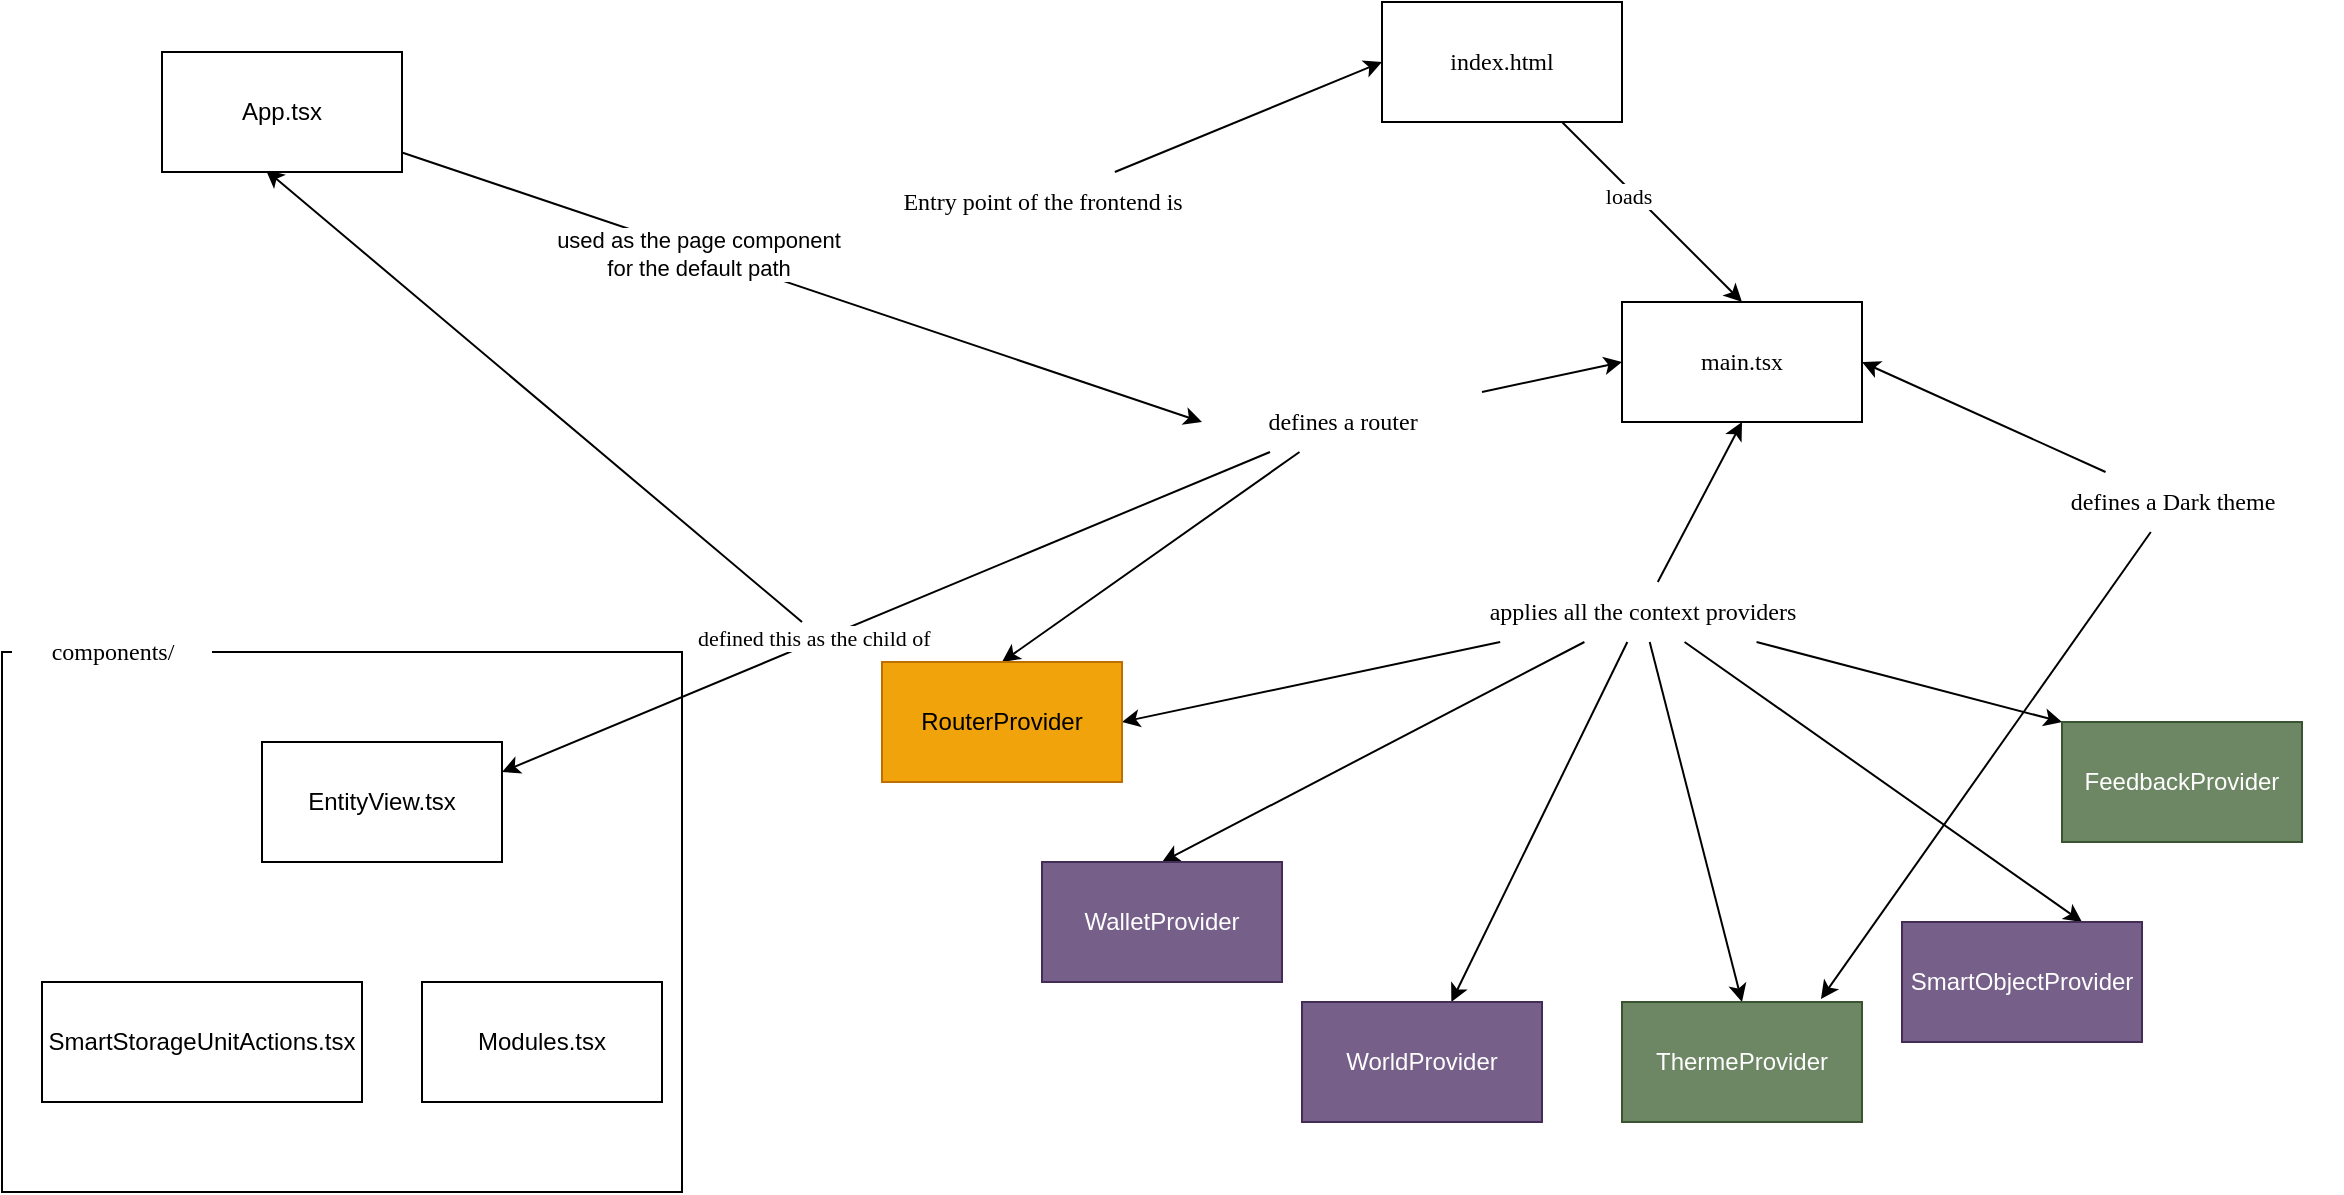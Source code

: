 <mxfile>
    <diagram id="rR5aMVqmrlk-6dKyABAz" name="Page-1">
        <mxGraphModel dx="1462" dy="467" grid="1" gridSize="10" guides="1" tooltips="1" connect="1" arrows="1" fold="1" page="1" pageScale="1" pageWidth="850" pageHeight="1100" math="0" shadow="0">
            <root>
                <mxCell id="0"/>
                <mxCell id="1" parent="0"/>
                <mxCell id="41" value="" style="group" parent="1" vertex="1" connectable="0">
                    <mxGeometry x="-410" y="310" width="340" height="285" as="geometry"/>
                </mxCell>
                <mxCell id="39" value="" style="whiteSpace=wrap;html=1;" parent="41" vertex="1">
                    <mxGeometry y="15" width="340" height="270" as="geometry"/>
                </mxCell>
                <mxCell id="40" value="components/" style="text;html=1;align=center;verticalAlign=middle;resizable=0;points=[];autosize=1;strokeColor=none;fillColor=default;fontFamily=Lucida Console;" parent="41" vertex="1">
                    <mxGeometry x="5" width="100" height="30" as="geometry"/>
                </mxCell>
                <mxCell id="35" value="EntityView.tsx" style="whiteSpace=wrap;html=1;" parent="41" vertex="1">
                    <mxGeometry x="130" y="60" width="120" height="60" as="geometry"/>
                </mxCell>
                <mxCell id="36" value="SmartStorageUnitActions.tsx" style="whiteSpace=wrap;html=1;" parent="41" vertex="1">
                    <mxGeometry x="20" y="180" width="160" height="60" as="geometry"/>
                </mxCell>
                <mxCell id="37" value="Modules.tsx" style="whiteSpace=wrap;html=1;" parent="41" vertex="1">
                    <mxGeometry x="210" y="180" width="120" height="60" as="geometry"/>
                </mxCell>
                <mxCell id="4" style="edgeStyle=none;html=1;entryX=0;entryY=0.5;entryDx=0;entryDy=0;fontFamily=Lucida Console;" parent="1" source="2" target="3" edge="1">
                    <mxGeometry relative="1" as="geometry"/>
                </mxCell>
                <mxCell id="2" value="&lt;font face=&quot;Lucida Console&quot;&gt;Entry point of the frontend is&lt;/font&gt;" style="text;html=1;align=center;verticalAlign=middle;resizable=0;points=[];autosize=1;strokeColor=none;fillColor=none;" parent="1" vertex="1">
                    <mxGeometry x="-10" y="85" width="240" height="30" as="geometry"/>
                </mxCell>
                <mxCell id="6" style="edgeStyle=none;html=1;fontFamily=Lucida Console;entryX=0.5;entryY=0;entryDx=0;entryDy=0;" parent="1" source="3" target="5" edge="1">
                    <mxGeometry relative="1" as="geometry">
                        <mxPoint x="440" y="110" as="targetPoint"/>
                    </mxGeometry>
                </mxCell>
                <mxCell id="7" value="loads" style="edgeLabel;html=1;align=center;verticalAlign=middle;resizable=0;points=[];fontFamily=Lucida Console;" parent="6" vertex="1" connectable="0">
                    <mxGeometry x="-0.222" y="-3" relative="1" as="geometry">
                        <mxPoint as="offset"/>
                    </mxGeometry>
                </mxCell>
                <mxCell id="3" value="index.html" style="whiteSpace=wrap;html=1;fontFamily=Lucida Console;" parent="1" vertex="1">
                    <mxGeometry x="280" width="120" height="60" as="geometry"/>
                </mxCell>
                <mxCell id="5" value="main.tsx" style="whiteSpace=wrap;html=1;fontFamily=Lucida Console;" parent="1" vertex="1">
                    <mxGeometry x="400" y="150" width="120" height="60" as="geometry"/>
                </mxCell>
                <mxCell id="9" style="edgeStyle=none;html=1;entryX=0;entryY=0.5;entryDx=0;entryDy=0;fontFamily=Lucida Console;" parent="1" source="8" target="5" edge="1">
                    <mxGeometry relative="1" as="geometry"/>
                </mxCell>
                <mxCell id="31" style="edgeStyle=none;html=1;entryX=0.5;entryY=0;entryDx=0;entryDy=0;" parent="1" source="8" target="29" edge="1">
                    <mxGeometry relative="1" as="geometry"/>
                </mxCell>
                <mxCell id="43" style="edgeStyle=none;html=1;fontFamily=Lucida Console;entryX=1;entryY=0.25;entryDx=0;entryDy=0;" parent="1" source="8" target="35" edge="1">
                    <mxGeometry relative="1" as="geometry">
                        <mxPoint x="140" y="260" as="targetPoint"/>
                    </mxGeometry>
                </mxCell>
                <mxCell id="44" value="defined this as the child of&amp;nbsp;" style="edgeLabel;html=1;align=center;verticalAlign=middle;resizable=0;points=[];fontFamily=Lucida Console;" parent="43" vertex="1" connectable="0">
                    <mxGeometry x="0.177" y="-2" relative="1" as="geometry">
                        <mxPoint as="offset"/>
                    </mxGeometry>
                </mxCell>
                <mxCell id="8" value="defines a router" style="text;html=1;align=center;verticalAlign=middle;resizable=0;points=[];autosize=1;strokeColor=none;fillColor=none;fontFamily=Lucida Console;" parent="1" vertex="1">
                    <mxGeometry x="190" y="195" width="140" height="30" as="geometry"/>
                </mxCell>
                <mxCell id="12" value="" style="edgeStyle=none;html=1;fontFamily=Lucida Console;entryX=0.5;entryY=1;entryDx=0;entryDy=0;" parent="1" source="11" target="5" edge="1">
                    <mxGeometry relative="1" as="geometry"/>
                </mxCell>
                <mxCell id="22" style="edgeStyle=none;html=1;entryX=0.5;entryY=0;entryDx=0;entryDy=0;" parent="1" source="11" target="21" edge="1">
                    <mxGeometry relative="1" as="geometry"/>
                </mxCell>
                <mxCell id="24" style="edgeStyle=none;html=1;" parent="1" source="11" target="23" edge="1">
                    <mxGeometry relative="1" as="geometry"/>
                </mxCell>
                <mxCell id="26" style="edgeStyle=none;html=1;entryX=0.5;entryY=0;entryDx=0;entryDy=0;" parent="1" source="11" target="25" edge="1">
                    <mxGeometry relative="1" as="geometry"/>
                </mxCell>
                <mxCell id="28" style="edgeStyle=none;html=1;entryX=0.75;entryY=0;entryDx=0;entryDy=0;" parent="1" source="11" target="27" edge="1">
                    <mxGeometry relative="1" as="geometry"/>
                </mxCell>
                <mxCell id="30" style="edgeStyle=none;html=1;entryX=1;entryY=0.5;entryDx=0;entryDy=0;" parent="1" source="11" target="29" edge="1">
                    <mxGeometry relative="1" as="geometry"/>
                </mxCell>
                <mxCell id="33" style="edgeStyle=none;html=1;entryX=0;entryY=0;entryDx=0;entryDy=0;" parent="1" source="11" target="32" edge="1">
                    <mxGeometry relative="1" as="geometry"/>
                </mxCell>
                <mxCell id="11" value="applies all the context providers" style="text;html=1;align=center;verticalAlign=middle;resizable=0;points=[];autosize=1;strokeColor=none;fillColor=none;fontFamily=Lucida Console;" parent="1" vertex="1">
                    <mxGeometry x="280" y="290" width="260" height="30" as="geometry"/>
                </mxCell>
                <mxCell id="14" style="edgeStyle=none;html=1;entryX=1;entryY=0.5;entryDx=0;entryDy=0;fontFamily=Lucida Console;" parent="1" source="13" target="5" edge="1">
                    <mxGeometry relative="1" as="geometry"/>
                </mxCell>
                <mxCell id="34" style="edgeStyle=none;html=1;entryX=0.829;entryY=-0.025;entryDx=0;entryDy=0;entryPerimeter=0;" parent="1" source="13" target="25" edge="1">
                    <mxGeometry relative="1" as="geometry"/>
                </mxCell>
                <mxCell id="13" value="defines a Dark theme" style="text;html=1;align=center;verticalAlign=middle;resizable=0;points=[];autosize=1;strokeColor=none;fillColor=none;fontFamily=Lucida Console;" parent="1" vertex="1">
                    <mxGeometry x="590" y="235" width="170" height="30" as="geometry"/>
                </mxCell>
                <mxCell id="18" style="edgeStyle=none;html=1;entryX=0;entryY=0.5;entryDx=0;entryDy=0;entryPerimeter=0;" parent="1" source="17" target="8" edge="1">
                    <mxGeometry relative="1" as="geometry"/>
                </mxCell>
                <mxCell id="19" value="used as the page component&lt;br&gt;for the default path" style="edgeLabel;html=1;align=center;verticalAlign=middle;resizable=0;points=[];" parent="18" vertex="1" connectable="0">
                    <mxGeometry x="-0.258" y="-1" relative="1" as="geometry">
                        <mxPoint as="offset"/>
                    </mxGeometry>
                </mxCell>
                <mxCell id="45" style="edgeStyle=none;html=1;fontFamily=Lucida Console;entryX=0.433;entryY=0.983;entryDx=0;entryDy=0;entryPerimeter=0;" parent="1" target="17" edge="1">
                    <mxGeometry relative="1" as="geometry">
                        <mxPoint x="-130" y="270" as="targetPoint"/>
                        <mxPoint x="-10" y="310" as="sourcePoint"/>
                    </mxGeometry>
                </mxCell>
                <mxCell id="17" value="App.tsx" style="whiteSpace=wrap;html=1;" parent="1" vertex="1">
                    <mxGeometry x="-330" y="25" width="120" height="60" as="geometry"/>
                </mxCell>
                <mxCell id="21" value="WalletProvider" style="whiteSpace=wrap;html=1;fillColor=#76608a;fontColor=#ffffff;strokeColor=#432D57;" parent="1" vertex="1">
                    <mxGeometry x="110" y="430" width="120" height="60" as="geometry"/>
                </mxCell>
                <mxCell id="23" value="WorldProvider" style="whiteSpace=wrap;html=1;fillColor=#76608a;fontColor=#ffffff;strokeColor=#432D57;" parent="1" vertex="1">
                    <mxGeometry x="240" y="500" width="120" height="60" as="geometry"/>
                </mxCell>
                <mxCell id="25" value="ThermeProvider" style="whiteSpace=wrap;html=1;fillColor=#6d8764;fontColor=#ffffff;strokeColor=#3A5431;" parent="1" vertex="1">
                    <mxGeometry x="400" y="500" width="120" height="60" as="geometry"/>
                </mxCell>
                <mxCell id="27" value="SmartObjectProvider" style="whiteSpace=wrap;html=1;fillColor=#76608a;fontColor=#ffffff;strokeColor=#432D57;" parent="1" vertex="1">
                    <mxGeometry x="540" y="460" width="120" height="60" as="geometry"/>
                </mxCell>
                <mxCell id="29" value="RouterProvider" style="whiteSpace=wrap;html=1;fillColor=#f0a30a;fontColor=#000000;strokeColor=#BD7000;" parent="1" vertex="1">
                    <mxGeometry x="30" y="330" width="120" height="60" as="geometry"/>
                </mxCell>
                <mxCell id="32" value="FeedbackProvider" style="whiteSpace=wrap;html=1;fillColor=#6d8764;fontColor=#ffffff;strokeColor=#3A5431;" parent="1" vertex="1">
                    <mxGeometry x="620" y="360" width="120" height="60" as="geometry"/>
                </mxCell>
            </root>
        </mxGraphModel>
    </diagram>
</mxfile>